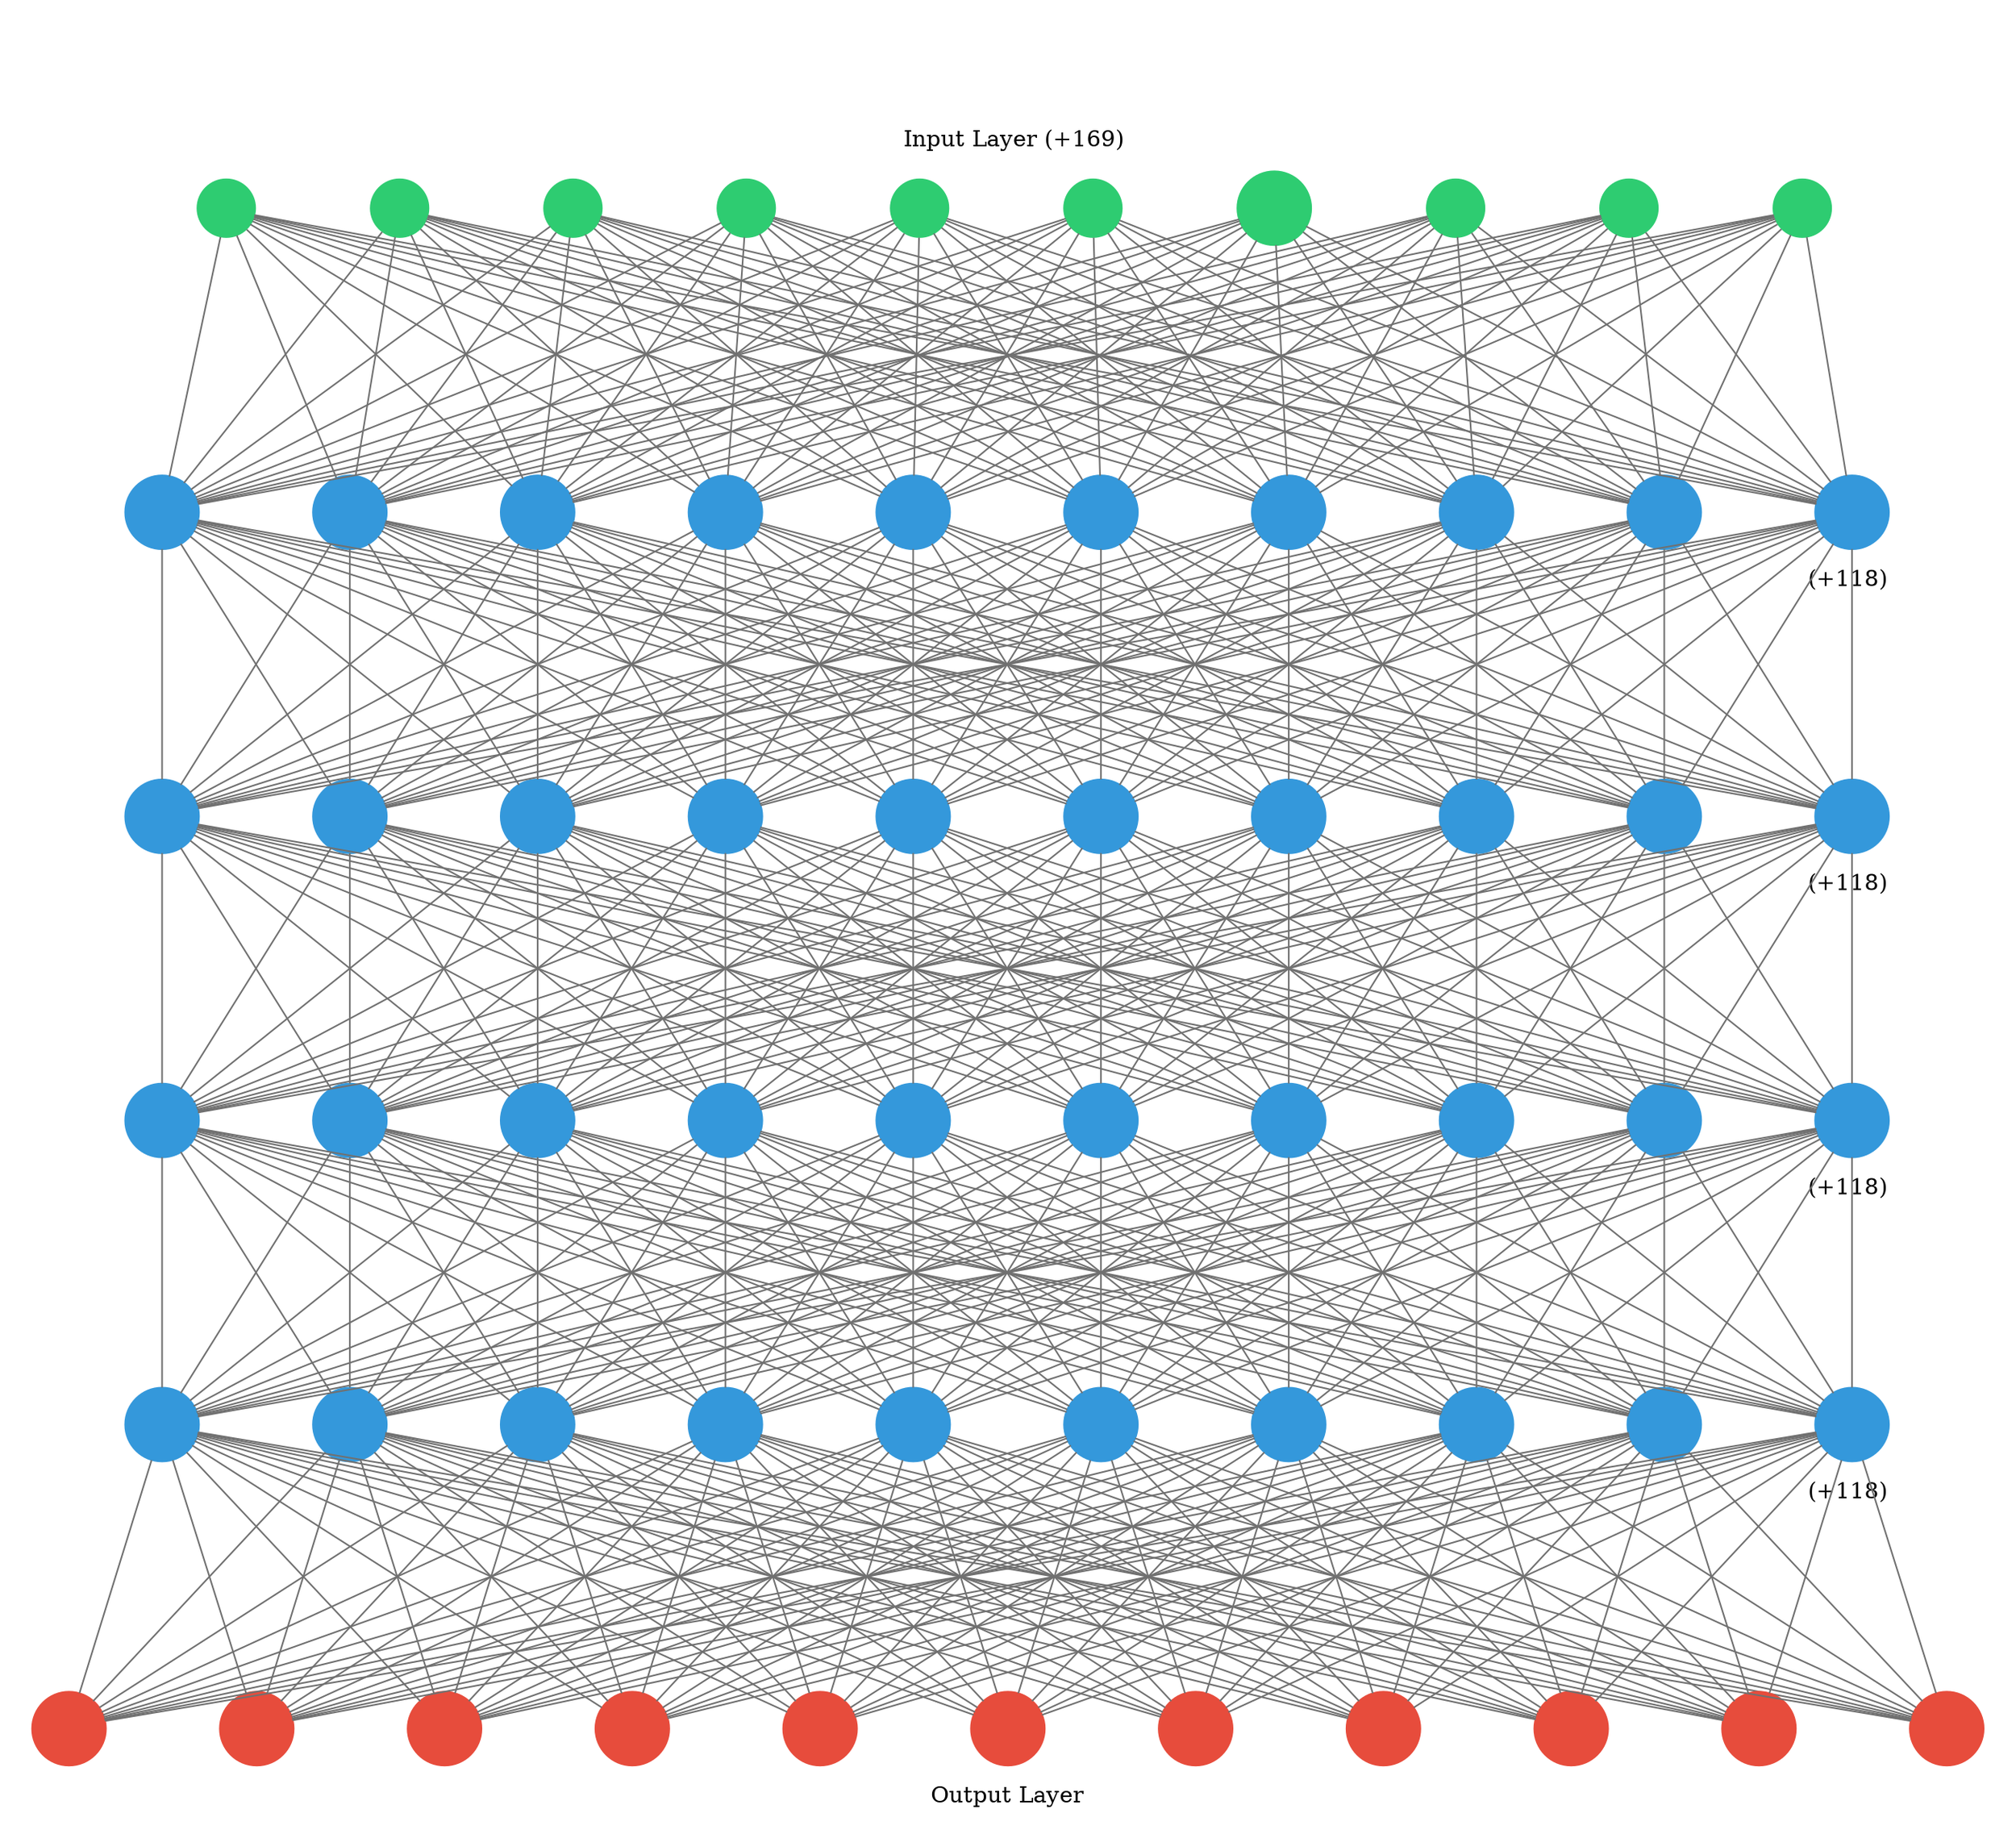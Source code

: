 digraph g {
	graph [nodesep=1 ranksep=2 splines=false]
	edge [arrowhead=none color="#707070"]
	subgraph cluster_input {
		node [color="#2ecc71" fontcolor="#2ecc71" shape=circle style=filled]
		color=white
		1
		label="



Input Layer (+169)"
		rank=same
		2
		label="



Input Layer (+169)"
		rank=same
		3
		label="



Input Layer (+169)"
		rank=same
		4
		label="



Input Layer (+169)"
		rank=same
		5
		label="



Input Layer (+169)"
		rank=same
		6
		label="



Input Layer (+169)"
		rank=same
		7
		label="



Input Layer (+169)"
		rank=same
		8
		label="



Input Layer (+169)"
		rank=same
		9
		label="



Input Layer (+169)"
		rank=same
		10
		label="



Input Layer (+169)"
		rank=same
	}
	1 -> 11
	2 -> 11
	3 -> 11
	4 -> 11
	5 -> 11
	6 -> 11
	7 -> 11
	8 -> 11
	9 -> 11
	10 -> 11
	1 -> 12
	2 -> 12
	3 -> 12
	4 -> 12
	5 -> 12
	6 -> 12
	7 -> 12
	8 -> 12
	9 -> 12
	10 -> 12
	1 -> 13
	2 -> 13
	3 -> 13
	4 -> 13
	5 -> 13
	6 -> 13
	7 -> 13
	8 -> 13
	9 -> 13
	10 -> 13
	1 -> 14
	2 -> 14
	3 -> 14
	4 -> 14
	5 -> 14
	6 -> 14
	7 -> 14
	8 -> 14
	9 -> 14
	10 -> 14
	1 -> 15
	2 -> 15
	3 -> 15
	4 -> 15
	5 -> 15
	6 -> 15
	7 -> 15
	8 -> 15
	9 -> 15
	10 -> 15
	1 -> 16
	2 -> 16
	3 -> 16
	4 -> 16
	5 -> 16
	6 -> 16
	7 -> 16
	8 -> 16
	9 -> 16
	10 -> 16
	1 -> 17
	2 -> 17
	3 -> 17
	4 -> 17
	5 -> 17
	6 -> 17
	7 -> 17
	8 -> 17
	9 -> 17
	10 -> 17
	1 -> 18
	2 -> 18
	3 -> 18
	4 -> 18
	5 -> 18
	6 -> 18
	7 -> 18
	8 -> 18
	9 -> 18
	10 -> 18
	1 -> 19
	2 -> 19
	3 -> 19
	4 -> 19
	5 -> 19
	6 -> 19
	7 -> 19
	8 -> 19
	9 -> 19
	10 -> 19
	1 -> 20
	2 -> 20
	3 -> 20
	4 -> 20
	5 -> 20
	6 -> 20
	7 -> 20
	8 -> 20
	9 -> 20
	10 -> 20
	subgraph cluster_1 {
		color=white
		rank=same
		label=" (+118)" labeljust=right labelloc=b
		11 [color="#3498db" fontcolor="#3498db" shape=circle style=filled]
		12 [color="#3498db" fontcolor="#3498db" shape=circle style=filled]
		13 [color="#3498db" fontcolor="#3498db" shape=circle style=filled]
		14 [color="#3498db" fontcolor="#3498db" shape=circle style=filled]
		15 [color="#3498db" fontcolor="#3498db" shape=circle style=filled]
		16 [color="#3498db" fontcolor="#3498db" shape=circle style=filled]
		17 [color="#3498db" fontcolor="#3498db" shape=circle style=filled]
		18 [color="#3498db" fontcolor="#3498db" shape=circle style=filled]
		19 [color="#3498db" fontcolor="#3498db" shape=circle style=filled]
		20 [color="#3498db" fontcolor="#3498db" shape=circle style=filled]
	}
	11 -> 21
	12 -> 21
	13 -> 21
	14 -> 21
	15 -> 21
	16 -> 21
	17 -> 21
	18 -> 21
	19 -> 21
	20 -> 21
	11 -> 22
	12 -> 22
	13 -> 22
	14 -> 22
	15 -> 22
	16 -> 22
	17 -> 22
	18 -> 22
	19 -> 22
	20 -> 22
	11 -> 23
	12 -> 23
	13 -> 23
	14 -> 23
	15 -> 23
	16 -> 23
	17 -> 23
	18 -> 23
	19 -> 23
	20 -> 23
	11 -> 24
	12 -> 24
	13 -> 24
	14 -> 24
	15 -> 24
	16 -> 24
	17 -> 24
	18 -> 24
	19 -> 24
	20 -> 24
	11 -> 25
	12 -> 25
	13 -> 25
	14 -> 25
	15 -> 25
	16 -> 25
	17 -> 25
	18 -> 25
	19 -> 25
	20 -> 25
	11 -> 26
	12 -> 26
	13 -> 26
	14 -> 26
	15 -> 26
	16 -> 26
	17 -> 26
	18 -> 26
	19 -> 26
	20 -> 26
	11 -> 27
	12 -> 27
	13 -> 27
	14 -> 27
	15 -> 27
	16 -> 27
	17 -> 27
	18 -> 27
	19 -> 27
	20 -> 27
	11 -> 28
	12 -> 28
	13 -> 28
	14 -> 28
	15 -> 28
	16 -> 28
	17 -> 28
	18 -> 28
	19 -> 28
	20 -> 28
	11 -> 29
	12 -> 29
	13 -> 29
	14 -> 29
	15 -> 29
	16 -> 29
	17 -> 29
	18 -> 29
	19 -> 29
	20 -> 29
	11 -> 30
	12 -> 30
	13 -> 30
	14 -> 30
	15 -> 30
	16 -> 30
	17 -> 30
	18 -> 30
	19 -> 30
	20 -> 30
	subgraph cluster_2 {
		color=white
		rank=same
		label=" (+118)" labeljust=right labelloc=b
		21 [color="#3498db" fontcolor="#3498db" shape=circle style=filled]
		22 [color="#3498db" fontcolor="#3498db" shape=circle style=filled]
		23 [color="#3498db" fontcolor="#3498db" shape=circle style=filled]
		24 [color="#3498db" fontcolor="#3498db" shape=circle style=filled]
		25 [color="#3498db" fontcolor="#3498db" shape=circle style=filled]
		26 [color="#3498db" fontcolor="#3498db" shape=circle style=filled]
		27 [color="#3498db" fontcolor="#3498db" shape=circle style=filled]
		28 [color="#3498db" fontcolor="#3498db" shape=circle style=filled]
		29 [color="#3498db" fontcolor="#3498db" shape=circle style=filled]
		30 [color="#3498db" fontcolor="#3498db" shape=circle style=filled]
	}
	21 -> 31
	22 -> 31
	23 -> 31
	24 -> 31
	25 -> 31
	26 -> 31
	27 -> 31
	28 -> 31
	29 -> 31
	30 -> 31
	21 -> 32
	22 -> 32
	23 -> 32
	24 -> 32
	25 -> 32
	26 -> 32
	27 -> 32
	28 -> 32
	29 -> 32
	30 -> 32
	21 -> 33
	22 -> 33
	23 -> 33
	24 -> 33
	25 -> 33
	26 -> 33
	27 -> 33
	28 -> 33
	29 -> 33
	30 -> 33
	21 -> 34
	22 -> 34
	23 -> 34
	24 -> 34
	25 -> 34
	26 -> 34
	27 -> 34
	28 -> 34
	29 -> 34
	30 -> 34
	21 -> 35
	22 -> 35
	23 -> 35
	24 -> 35
	25 -> 35
	26 -> 35
	27 -> 35
	28 -> 35
	29 -> 35
	30 -> 35
	21 -> 36
	22 -> 36
	23 -> 36
	24 -> 36
	25 -> 36
	26 -> 36
	27 -> 36
	28 -> 36
	29 -> 36
	30 -> 36
	21 -> 37
	22 -> 37
	23 -> 37
	24 -> 37
	25 -> 37
	26 -> 37
	27 -> 37
	28 -> 37
	29 -> 37
	30 -> 37
	21 -> 38
	22 -> 38
	23 -> 38
	24 -> 38
	25 -> 38
	26 -> 38
	27 -> 38
	28 -> 38
	29 -> 38
	30 -> 38
	21 -> 39
	22 -> 39
	23 -> 39
	24 -> 39
	25 -> 39
	26 -> 39
	27 -> 39
	28 -> 39
	29 -> 39
	30 -> 39
	21 -> 40
	22 -> 40
	23 -> 40
	24 -> 40
	25 -> 40
	26 -> 40
	27 -> 40
	28 -> 40
	29 -> 40
	30 -> 40
	subgraph cluster_3 {
		color=white
		rank=same
		label=" (+118)" labeljust=right labelloc=b
		31 [color="#3498db" fontcolor="#3498db" shape=circle style=filled]
		32 [color="#3498db" fontcolor="#3498db" shape=circle style=filled]
		33 [color="#3498db" fontcolor="#3498db" shape=circle style=filled]
		34 [color="#3498db" fontcolor="#3498db" shape=circle style=filled]
		35 [color="#3498db" fontcolor="#3498db" shape=circle style=filled]
		36 [color="#3498db" fontcolor="#3498db" shape=circle style=filled]
		37 [color="#3498db" fontcolor="#3498db" shape=circle style=filled]
		38 [color="#3498db" fontcolor="#3498db" shape=circle style=filled]
		39 [color="#3498db" fontcolor="#3498db" shape=circle style=filled]
		40 [color="#3498db" fontcolor="#3498db" shape=circle style=filled]
	}
	31 -> 41
	32 -> 41
	33 -> 41
	34 -> 41
	35 -> 41
	36 -> 41
	37 -> 41
	38 -> 41
	39 -> 41
	40 -> 41
	31 -> 42
	32 -> 42
	33 -> 42
	34 -> 42
	35 -> 42
	36 -> 42
	37 -> 42
	38 -> 42
	39 -> 42
	40 -> 42
	31 -> 43
	32 -> 43
	33 -> 43
	34 -> 43
	35 -> 43
	36 -> 43
	37 -> 43
	38 -> 43
	39 -> 43
	40 -> 43
	31 -> 44
	32 -> 44
	33 -> 44
	34 -> 44
	35 -> 44
	36 -> 44
	37 -> 44
	38 -> 44
	39 -> 44
	40 -> 44
	31 -> 45
	32 -> 45
	33 -> 45
	34 -> 45
	35 -> 45
	36 -> 45
	37 -> 45
	38 -> 45
	39 -> 45
	40 -> 45
	31 -> 46
	32 -> 46
	33 -> 46
	34 -> 46
	35 -> 46
	36 -> 46
	37 -> 46
	38 -> 46
	39 -> 46
	40 -> 46
	31 -> 47
	32 -> 47
	33 -> 47
	34 -> 47
	35 -> 47
	36 -> 47
	37 -> 47
	38 -> 47
	39 -> 47
	40 -> 47
	31 -> 48
	32 -> 48
	33 -> 48
	34 -> 48
	35 -> 48
	36 -> 48
	37 -> 48
	38 -> 48
	39 -> 48
	40 -> 48
	31 -> 49
	32 -> 49
	33 -> 49
	34 -> 49
	35 -> 49
	36 -> 49
	37 -> 49
	38 -> 49
	39 -> 49
	40 -> 49
	31 -> 50
	32 -> 50
	33 -> 50
	34 -> 50
	35 -> 50
	36 -> 50
	37 -> 50
	38 -> 50
	39 -> 50
	40 -> 50
	subgraph cluster_4 {
		color=white
		rank=same
		label=" (+118)" labeljust=right labelloc=b
		41 [color="#3498db" fontcolor="#3498db" shape=circle style=filled]
		42 [color="#3498db" fontcolor="#3498db" shape=circle style=filled]
		43 [color="#3498db" fontcolor="#3498db" shape=circle style=filled]
		44 [color="#3498db" fontcolor="#3498db" shape=circle style=filled]
		45 [color="#3498db" fontcolor="#3498db" shape=circle style=filled]
		46 [color="#3498db" fontcolor="#3498db" shape=circle style=filled]
		47 [color="#3498db" fontcolor="#3498db" shape=circle style=filled]
		48 [color="#3498db" fontcolor="#3498db" shape=circle style=filled]
		49 [color="#3498db" fontcolor="#3498db" shape=circle style=filled]
		50 [color="#3498db" fontcolor="#3498db" shape=circle style=filled]
	}
	41 -> 51
	42 -> 51
	43 -> 51
	44 -> 51
	45 -> 51
	46 -> 51
	47 -> 51
	48 -> 51
	49 -> 51
	50 -> 51
	41 -> 52
	42 -> 52
	43 -> 52
	44 -> 52
	45 -> 52
	46 -> 52
	47 -> 52
	48 -> 52
	49 -> 52
	50 -> 52
	41 -> 53
	42 -> 53
	43 -> 53
	44 -> 53
	45 -> 53
	46 -> 53
	47 -> 53
	48 -> 53
	49 -> 53
	50 -> 53
	41 -> 54
	42 -> 54
	43 -> 54
	44 -> 54
	45 -> 54
	46 -> 54
	47 -> 54
	48 -> 54
	49 -> 54
	50 -> 54
	41 -> 55
	42 -> 55
	43 -> 55
	44 -> 55
	45 -> 55
	46 -> 55
	47 -> 55
	48 -> 55
	49 -> 55
	50 -> 55
	41 -> 56
	42 -> 56
	43 -> 56
	44 -> 56
	45 -> 56
	46 -> 56
	47 -> 56
	48 -> 56
	49 -> 56
	50 -> 56
	41 -> 57
	42 -> 57
	43 -> 57
	44 -> 57
	45 -> 57
	46 -> 57
	47 -> 57
	48 -> 57
	49 -> 57
	50 -> 57
	41 -> 58
	42 -> 58
	43 -> 58
	44 -> 58
	45 -> 58
	46 -> 58
	47 -> 58
	48 -> 58
	49 -> 58
	50 -> 58
	41 -> 59
	42 -> 59
	43 -> 59
	44 -> 59
	45 -> 59
	46 -> 59
	47 -> 59
	48 -> 59
	49 -> 59
	50 -> 59
	41 -> 60
	42 -> 60
	43 -> 60
	44 -> 60
	45 -> 60
	46 -> 60
	47 -> 60
	48 -> 60
	49 -> 60
	50 -> 60
	41 -> 61
	42 -> 61
	43 -> 61
	44 -> 61
	45 -> 61
	46 -> 61
	47 -> 61
	48 -> 61
	49 -> 61
	50 -> 61
	subgraph cluster_output {
		node [color="#2ecc71" fontcolor="#2ecc71" shape=circle style=filled]
		color=white
		rank=same
		labeljust=1
		51 [color="#e74c3c" fontcolor="#e74c3c" shape=circle style=filled]
		52 [color="#e74c3c" fontcolor="#e74c3c" shape=circle style=filled]
		53 [color="#e74c3c" fontcolor="#e74c3c" shape=circle style=filled]
		54 [color="#e74c3c" fontcolor="#e74c3c" shape=circle style=filled]
		55 [color="#e74c3c" fontcolor="#e74c3c" shape=circle style=filled]
		56 [color="#e74c3c" fontcolor="#e74c3c" shape=circle style=filled]
		57 [color="#e74c3c" fontcolor="#e74c3c" shape=circle style=filled]
		58 [color="#e74c3c" fontcolor="#e74c3c" shape=circle style=filled]
		59 [color="#e74c3c" fontcolor="#e74c3c" shape=circle style=filled]
		60 [color="#e74c3c" fontcolor="#e74c3c" shape=circle style=filled]
		61 [color="#e74c3c" fontcolor="#e74c3c" shape=circle style=filled]
		label="Output Layer" labelloc=bottom
	}
	arrowShape=none
}
